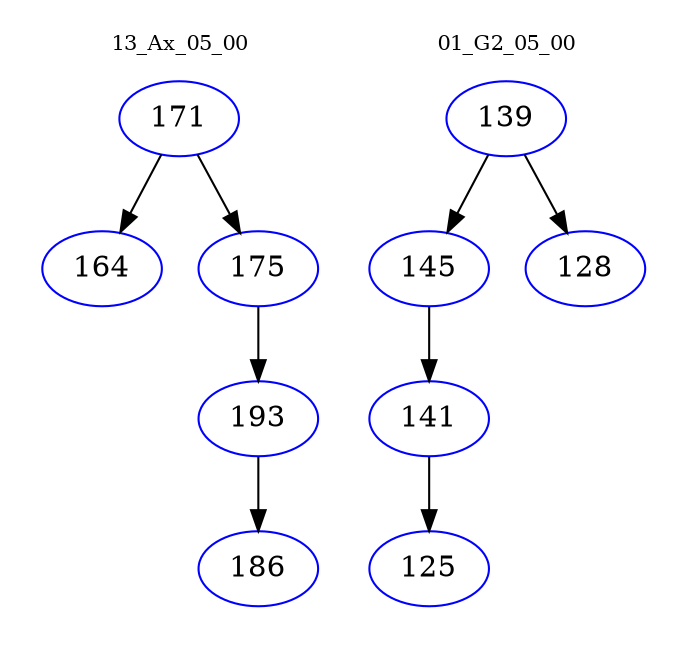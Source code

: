 digraph{
subgraph cluster_0 {
color = white
label = "13_Ax_05_00";
fontsize=10;
T0_171 [label="171", color="blue"]
T0_171 -> T0_164 [color="black"]
T0_164 [label="164", color="blue"]
T0_171 -> T0_175 [color="black"]
T0_175 [label="175", color="blue"]
T0_175 -> T0_193 [color="black"]
T0_193 [label="193", color="blue"]
T0_193 -> T0_186 [color="black"]
T0_186 [label="186", color="blue"]
}
subgraph cluster_1 {
color = white
label = "01_G2_05_00";
fontsize=10;
T1_139 [label="139", color="blue"]
T1_139 -> T1_145 [color="black"]
T1_145 [label="145", color="blue"]
T1_145 -> T1_141 [color="black"]
T1_141 [label="141", color="blue"]
T1_141 -> T1_125 [color="black"]
T1_125 [label="125", color="blue"]
T1_139 -> T1_128 [color="black"]
T1_128 [label="128", color="blue"]
}
}
